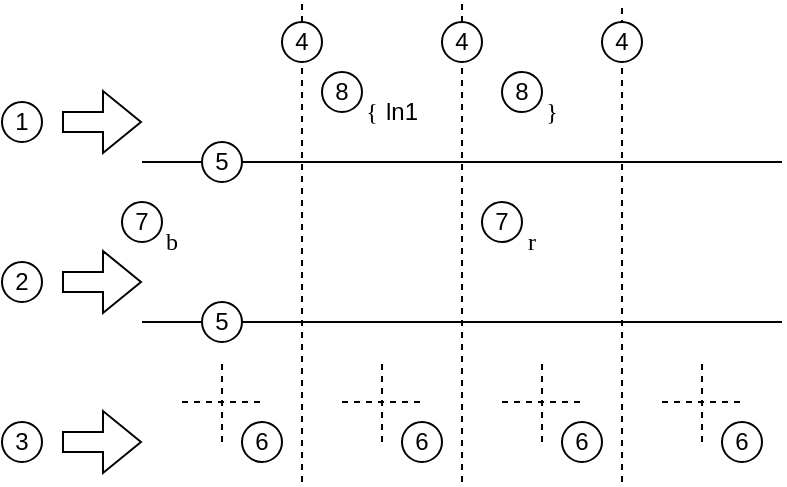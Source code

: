 <mxfile version="21.1.4" type="device">
  <diagram name="第 1 页" id="7bX_qFpZ1VS5tG63Vx8O">
    <mxGraphModel dx="803" dy="466" grid="1" gridSize="10" guides="1" tooltips="1" connect="1" arrows="1" fold="1" page="1" pageScale="1" pageWidth="827" pageHeight="1169" math="0" shadow="0">
      <root>
        <mxCell id="0" />
        <mxCell id="1" parent="0" />
        <mxCell id="QlT_gBvLsnL5EZiW_SKD-1" value="" style="endArrow=none;html=1;rounded=0;" edge="1" parent="1">
          <mxGeometry width="50" height="50" relative="1" as="geometry">
            <mxPoint x="80" y="280" as="sourcePoint" />
            <mxPoint x="400" y="280" as="targetPoint" />
          </mxGeometry>
        </mxCell>
        <mxCell id="QlT_gBvLsnL5EZiW_SKD-4" value="" style="endArrow=none;html=1;rounded=0;dashed=1;" edge="1" parent="1">
          <mxGeometry width="50" height="50" relative="1" as="geometry">
            <mxPoint x="120" y="340" as="sourcePoint" />
            <mxPoint x="120" y="300" as="targetPoint" />
          </mxGeometry>
        </mxCell>
        <mxCell id="QlT_gBvLsnL5EZiW_SKD-5" value="" style="endArrow=none;html=1;rounded=0;dashed=1;" edge="1" parent="1">
          <mxGeometry width="50" height="50" relative="1" as="geometry">
            <mxPoint x="100" y="320" as="sourcePoint" />
            <mxPoint x="140" y="320" as="targetPoint" />
          </mxGeometry>
        </mxCell>
        <mxCell id="QlT_gBvLsnL5EZiW_SKD-6" value="" style="endArrow=none;html=1;rounded=0;dashed=1;" edge="1" parent="1">
          <mxGeometry width="50" height="50" relative="1" as="geometry">
            <mxPoint x="200" y="340" as="sourcePoint" />
            <mxPoint x="200" y="300" as="targetPoint" />
          </mxGeometry>
        </mxCell>
        <mxCell id="QlT_gBvLsnL5EZiW_SKD-7" value="" style="endArrow=none;html=1;rounded=0;dashed=1;" edge="1" parent="1">
          <mxGeometry width="50" height="50" relative="1" as="geometry">
            <mxPoint x="180" y="320" as="sourcePoint" />
            <mxPoint x="220" y="320" as="targetPoint" />
          </mxGeometry>
        </mxCell>
        <mxCell id="QlT_gBvLsnL5EZiW_SKD-8" value="" style="endArrow=none;html=1;rounded=0;dashed=1;" edge="1" parent="1">
          <mxGeometry width="50" height="50" relative="1" as="geometry">
            <mxPoint x="280" y="340" as="sourcePoint" />
            <mxPoint x="280" y="300" as="targetPoint" />
          </mxGeometry>
        </mxCell>
        <mxCell id="QlT_gBvLsnL5EZiW_SKD-9" value="" style="endArrow=none;html=1;rounded=0;dashed=1;" edge="1" parent="1">
          <mxGeometry width="50" height="50" relative="1" as="geometry">
            <mxPoint x="260" y="320" as="sourcePoint" />
            <mxPoint x="300" y="320" as="targetPoint" />
          </mxGeometry>
        </mxCell>
        <mxCell id="QlT_gBvLsnL5EZiW_SKD-10" value="" style="endArrow=none;html=1;rounded=0;dashed=1;" edge="1" parent="1">
          <mxGeometry width="50" height="50" relative="1" as="geometry">
            <mxPoint x="360" y="340" as="sourcePoint" />
            <mxPoint x="360" y="300" as="targetPoint" />
          </mxGeometry>
        </mxCell>
        <mxCell id="QlT_gBvLsnL5EZiW_SKD-11" value="" style="endArrow=none;html=1;rounded=0;dashed=1;" edge="1" parent="1">
          <mxGeometry width="50" height="50" relative="1" as="geometry">
            <mxPoint x="340" y="320" as="sourcePoint" />
            <mxPoint x="380" y="320" as="targetPoint" />
          </mxGeometry>
        </mxCell>
        <mxCell id="QlT_gBvLsnL5EZiW_SKD-13" value="" style="endArrow=none;dashed=1;html=1;rounded=0;" edge="1" parent="1" source="QlT_gBvLsnL5EZiW_SKD-23">
          <mxGeometry width="50" height="50" relative="1" as="geometry">
            <mxPoint x="160" y="360" as="sourcePoint" />
            <mxPoint x="160" y="120" as="targetPoint" />
          </mxGeometry>
        </mxCell>
        <mxCell id="QlT_gBvLsnL5EZiW_SKD-14" value="" style="endArrow=none;dashed=1;html=1;rounded=0;" edge="1" parent="1" source="QlT_gBvLsnL5EZiW_SKD-27">
          <mxGeometry width="50" height="50" relative="1" as="geometry">
            <mxPoint x="240" y="360" as="sourcePoint" />
            <mxPoint x="240" y="120" as="targetPoint" />
          </mxGeometry>
        </mxCell>
        <mxCell id="QlT_gBvLsnL5EZiW_SKD-15" value="" style="endArrow=none;dashed=1;html=1;rounded=0;" edge="1" parent="1">
          <mxGeometry width="50" height="50" relative="1" as="geometry">
            <mxPoint x="320" y="360" as="sourcePoint" />
            <mxPoint x="320" y="120" as="targetPoint" />
          </mxGeometry>
        </mxCell>
        <mxCell id="QlT_gBvLsnL5EZiW_SKD-16" value="" style="shape=flexArrow;endArrow=classic;html=1;rounded=0;" edge="1" parent="1">
          <mxGeometry width="50" height="50" relative="1" as="geometry">
            <mxPoint x="40" y="180" as="sourcePoint" />
            <mxPoint x="80" y="180" as="targetPoint" />
          </mxGeometry>
        </mxCell>
        <mxCell id="QlT_gBvLsnL5EZiW_SKD-17" value="" style="shape=flexArrow;endArrow=classic;html=1;rounded=0;" edge="1" parent="1">
          <mxGeometry width="50" height="50" relative="1" as="geometry">
            <mxPoint x="40" y="260" as="sourcePoint" />
            <mxPoint x="80" y="260" as="targetPoint" />
          </mxGeometry>
        </mxCell>
        <mxCell id="QlT_gBvLsnL5EZiW_SKD-18" value="" style="shape=flexArrow;endArrow=classic;html=1;rounded=0;" edge="1" parent="1">
          <mxGeometry width="50" height="50" relative="1" as="geometry">
            <mxPoint x="40" y="340" as="sourcePoint" />
            <mxPoint x="80" y="340" as="targetPoint" />
          </mxGeometry>
        </mxCell>
        <mxCell id="QlT_gBvLsnL5EZiW_SKD-19" value="" style="endArrow=none;html=1;rounded=0;" edge="1" parent="1">
          <mxGeometry width="50" height="50" relative="1" as="geometry">
            <mxPoint x="80" y="200" as="sourcePoint" />
            <mxPoint x="400" y="200" as="targetPoint" />
          </mxGeometry>
        </mxCell>
        <mxCell id="QlT_gBvLsnL5EZiW_SKD-20" value="1" style="ellipse;whiteSpace=wrap;html=1;aspect=fixed;" vertex="1" parent="1">
          <mxGeometry x="10" y="170" width="20" height="20" as="geometry" />
        </mxCell>
        <mxCell id="QlT_gBvLsnL5EZiW_SKD-21" value="2" style="ellipse;whiteSpace=wrap;html=1;aspect=fixed;" vertex="1" parent="1">
          <mxGeometry x="10" y="250" width="20" height="20" as="geometry" />
        </mxCell>
        <mxCell id="QlT_gBvLsnL5EZiW_SKD-22" value="3" style="ellipse;whiteSpace=wrap;html=1;aspect=fixed;" vertex="1" parent="1">
          <mxGeometry x="10" y="330" width="20" height="20" as="geometry" />
        </mxCell>
        <mxCell id="QlT_gBvLsnL5EZiW_SKD-24" value="5" style="ellipse;whiteSpace=wrap;html=1;aspect=fixed;" vertex="1" parent="1">
          <mxGeometry x="110" y="190" width="20" height="20" as="geometry" />
        </mxCell>
        <mxCell id="QlT_gBvLsnL5EZiW_SKD-25" value="5" style="ellipse;whiteSpace=wrap;html=1;aspect=fixed;" vertex="1" parent="1">
          <mxGeometry x="110" y="270" width="20" height="20" as="geometry" />
        </mxCell>
        <mxCell id="QlT_gBvLsnL5EZiW_SKD-26" value="" style="endArrow=none;dashed=1;html=1;rounded=0;" edge="1" parent="1" target="QlT_gBvLsnL5EZiW_SKD-23">
          <mxGeometry width="50" height="50" relative="1" as="geometry">
            <mxPoint x="160" y="360" as="sourcePoint" />
            <mxPoint x="160" y="120" as="targetPoint" />
          </mxGeometry>
        </mxCell>
        <mxCell id="QlT_gBvLsnL5EZiW_SKD-23" value="4" style="ellipse;whiteSpace=wrap;html=1;aspect=fixed;" vertex="1" parent="1">
          <mxGeometry x="150" y="130" width="20" height="20" as="geometry" />
        </mxCell>
        <mxCell id="QlT_gBvLsnL5EZiW_SKD-28" value="" style="endArrow=none;dashed=1;html=1;rounded=0;" edge="1" parent="1" target="QlT_gBvLsnL5EZiW_SKD-27">
          <mxGeometry width="50" height="50" relative="1" as="geometry">
            <mxPoint x="240" y="360" as="sourcePoint" />
            <mxPoint x="240" y="120" as="targetPoint" />
          </mxGeometry>
        </mxCell>
        <mxCell id="QlT_gBvLsnL5EZiW_SKD-27" value="4" style="ellipse;whiteSpace=wrap;html=1;aspect=fixed;" vertex="1" parent="1">
          <mxGeometry x="230" y="130" width="20" height="20" as="geometry" />
        </mxCell>
        <mxCell id="QlT_gBvLsnL5EZiW_SKD-29" value="4" style="ellipse;whiteSpace=wrap;html=1;aspect=fixed;" vertex="1" parent="1">
          <mxGeometry x="310" y="130" width="20" height="20" as="geometry" />
        </mxCell>
        <mxCell id="QlT_gBvLsnL5EZiW_SKD-30" value="6" style="ellipse;whiteSpace=wrap;html=1;aspect=fixed;" vertex="1" parent="1">
          <mxGeometry x="210" y="330" width="20" height="20" as="geometry" />
        </mxCell>
        <mxCell id="QlT_gBvLsnL5EZiW_SKD-32" value="6" style="ellipse;whiteSpace=wrap;html=1;aspect=fixed;" vertex="1" parent="1">
          <mxGeometry x="130" y="330" width="20" height="20" as="geometry" />
        </mxCell>
        <mxCell id="QlT_gBvLsnL5EZiW_SKD-33" value="6" style="ellipse;whiteSpace=wrap;html=1;aspect=fixed;" vertex="1" parent="1">
          <mxGeometry x="290" y="330" width="20" height="20" as="geometry" />
        </mxCell>
        <mxCell id="QlT_gBvLsnL5EZiW_SKD-34" value="6" style="ellipse;whiteSpace=wrap;html=1;aspect=fixed;" vertex="1" parent="1">
          <mxGeometry x="370" y="330" width="20" height="20" as="geometry" />
        </mxCell>
        <mxCell id="QlT_gBvLsnL5EZiW_SKD-36" value="&lt;font face=&quot;Comic Sans MS&quot;&gt;b&lt;/font&gt;" style="text;html=1;strokeColor=none;fillColor=none;align=center;verticalAlign=middle;whiteSpace=wrap;rounded=0;" vertex="1" parent="1">
          <mxGeometry x="80" y="225" width="30" height="30" as="geometry" />
        </mxCell>
        <mxCell id="QlT_gBvLsnL5EZiW_SKD-37" value="7" style="ellipse;whiteSpace=wrap;html=1;aspect=fixed;" vertex="1" parent="1">
          <mxGeometry x="70" y="220" width="20" height="20" as="geometry" />
        </mxCell>
        <mxCell id="QlT_gBvLsnL5EZiW_SKD-41" value="&lt;font face=&quot;Comic Sans MS&quot;&gt;r&lt;/font&gt;" style="text;html=1;strokeColor=none;fillColor=none;align=center;verticalAlign=middle;whiteSpace=wrap;rounded=0;" vertex="1" parent="1">
          <mxGeometry x="260" y="225" width="30" height="30" as="geometry" />
        </mxCell>
        <mxCell id="QlT_gBvLsnL5EZiW_SKD-42" value="7" style="ellipse;whiteSpace=wrap;html=1;aspect=fixed;" vertex="1" parent="1">
          <mxGeometry x="250" y="220" width="20" height="20" as="geometry" />
        </mxCell>
        <mxCell id="QlT_gBvLsnL5EZiW_SKD-47" value="&lt;font face=&quot;Comic Sans MS&quot;&gt;{&lt;/font&gt;" style="text;html=1;strokeColor=none;fillColor=none;align=center;verticalAlign=middle;whiteSpace=wrap;rounded=0;" vertex="1" parent="1">
          <mxGeometry x="180" y="160" width="30" height="30" as="geometry" />
        </mxCell>
        <mxCell id="QlT_gBvLsnL5EZiW_SKD-48" value="&lt;font face=&quot;Comic Sans MS&quot;&gt;}&lt;/font&gt;" style="text;html=1;strokeColor=none;fillColor=none;align=center;verticalAlign=middle;whiteSpace=wrap;rounded=0;" vertex="1" parent="1">
          <mxGeometry x="270" y="160" width="30" height="30" as="geometry" />
        </mxCell>
        <mxCell id="QlT_gBvLsnL5EZiW_SKD-49" value="8" style="ellipse;whiteSpace=wrap;html=1;aspect=fixed;" vertex="1" parent="1">
          <mxGeometry x="170" y="155" width="20" height="20" as="geometry" />
        </mxCell>
        <mxCell id="QlT_gBvLsnL5EZiW_SKD-50" value="8" style="ellipse;whiteSpace=wrap;html=1;aspect=fixed;" vertex="1" parent="1">
          <mxGeometry x="260" y="155" width="20" height="20" as="geometry" />
        </mxCell>
        <mxCell id="QlT_gBvLsnL5EZiW_SKD-51" value="ln1" style="text;html=1;strokeColor=none;fillColor=none;align=center;verticalAlign=middle;whiteSpace=wrap;rounded=0;" vertex="1" parent="1">
          <mxGeometry x="190" y="160" width="40" height="30" as="geometry" />
        </mxCell>
      </root>
    </mxGraphModel>
  </diagram>
</mxfile>
